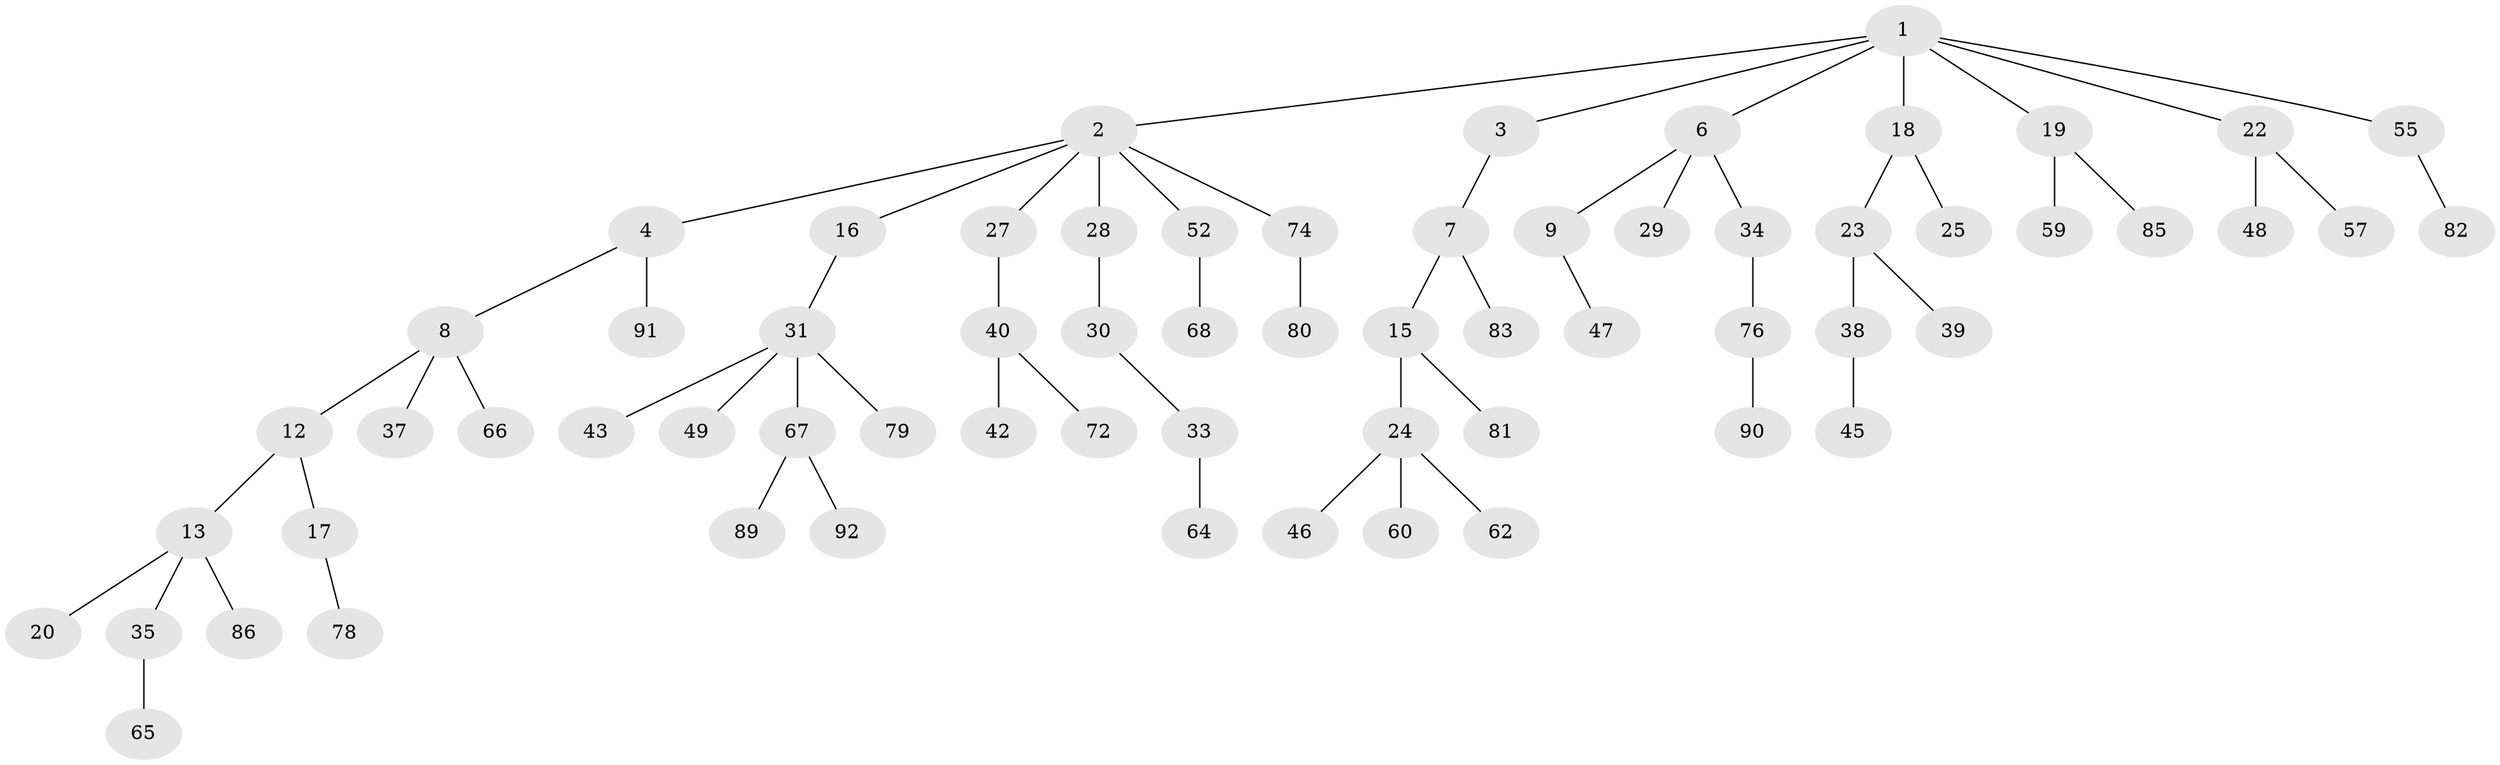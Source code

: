// original degree distribution, {6: 0.021739130434782608, 2: 0.33695652173913043, 3: 0.14130434782608695, 4: 0.05434782608695652, 5: 0.021739130434782608, 1: 0.42391304347826086}
// Generated by graph-tools (version 1.1) at 2025/42/03/06/25 10:42:04]
// undirected, 65 vertices, 64 edges
graph export_dot {
graph [start="1"]
  node [color=gray90,style=filled];
  1 [super="+5"];
  2 [super="+21"];
  3;
  4;
  6 [super="+14"];
  7 [super="+32"];
  8 [super="+10"];
  9 [super="+11"];
  12 [super="+51"];
  13 [super="+54"];
  15;
  16 [super="+56"];
  17 [super="+69"];
  18;
  19 [super="+71"];
  20 [super="+88"];
  22 [super="+26"];
  23 [super="+36"];
  24 [super="+41"];
  25 [super="+58"];
  27;
  28;
  29 [super="+50"];
  30 [super="+63"];
  31 [super="+53"];
  33;
  34 [super="+75"];
  35 [super="+44"];
  37;
  38;
  39;
  40;
  42;
  43;
  45;
  46;
  47;
  48 [super="+61"];
  49;
  52;
  55;
  57;
  59;
  60;
  62;
  64 [super="+77"];
  65;
  66 [super="+70"];
  67 [super="+87"];
  68 [super="+73"];
  72;
  74;
  76;
  78;
  79;
  80;
  81;
  82 [super="+84"];
  83;
  85;
  86;
  89;
  90;
  91;
  92;
  1 -- 2;
  1 -- 3;
  1 -- 19;
  1 -- 22;
  1 -- 55;
  1 -- 18;
  1 -- 6;
  2 -- 4;
  2 -- 16;
  2 -- 28;
  2 -- 74;
  2 -- 27;
  2 -- 52;
  3 -- 7;
  4 -- 8;
  4 -- 91;
  6 -- 9;
  6 -- 34;
  6 -- 29;
  7 -- 15;
  7 -- 83;
  8 -- 12;
  8 -- 37;
  8 -- 66;
  9 -- 47;
  12 -- 13;
  12 -- 17;
  13 -- 20;
  13 -- 35;
  13 -- 86;
  15 -- 24;
  15 -- 81;
  16 -- 31;
  17 -- 78;
  18 -- 23;
  18 -- 25;
  19 -- 59;
  19 -- 85;
  22 -- 48;
  22 -- 57;
  23 -- 39;
  23 -- 38;
  24 -- 46;
  24 -- 62;
  24 -- 60;
  27 -- 40;
  28 -- 30;
  30 -- 33;
  31 -- 43;
  31 -- 49;
  31 -- 79;
  31 -- 67;
  33 -- 64;
  34 -- 76;
  35 -- 65;
  38 -- 45;
  40 -- 42;
  40 -- 72;
  52 -- 68;
  55 -- 82;
  67 -- 89;
  67 -- 92;
  74 -- 80;
  76 -- 90;
}
